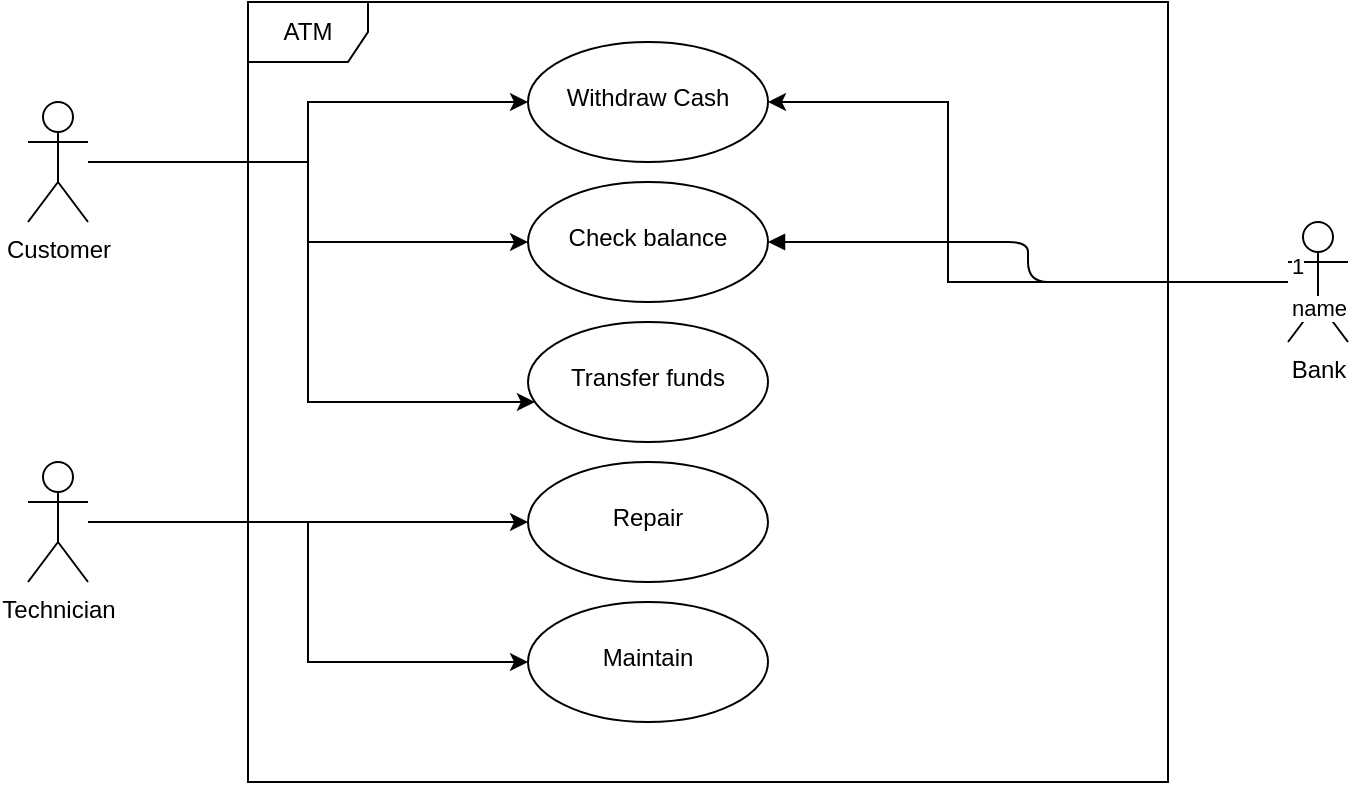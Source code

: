 <mxfile version="14.9.0" type="github">
  <diagram id="zFXh8JdTHzCjzX65N2CW" name="Page-1">
    <mxGraphModel dx="1038" dy="579" grid="1" gridSize="10" guides="1" tooltips="1" connect="1" arrows="1" fold="1" page="1" pageScale="1" pageWidth="850" pageHeight="1100" math="0" shadow="0">
      <root>
        <mxCell id="0" />
        <mxCell id="1" parent="0" />
        <mxCell id="mHdN_rhec2u1ud0ZtcWm-1" value="ATM" style="shape=umlFrame;whiteSpace=wrap;html=1;" vertex="1" parent="1">
          <mxGeometry x="210" y="110" width="460" height="390" as="geometry" />
        </mxCell>
        <mxCell id="mHdN_rhec2u1ud0ZtcWm-10" value="" style="edgeStyle=orthogonalEdgeStyle;rounded=0;orthogonalLoop=1;jettySize=auto;html=1;" edge="1" parent="1" source="mHdN_rhec2u1ud0ZtcWm-2" target="mHdN_rhec2u1ud0ZtcWm-9">
          <mxGeometry relative="1" as="geometry" />
        </mxCell>
        <mxCell id="mHdN_rhec2u1ud0ZtcWm-12" value="" style="edgeStyle=orthogonalEdgeStyle;rounded=0;orthogonalLoop=1;jettySize=auto;html=1;" edge="1" parent="1" source="mHdN_rhec2u1ud0ZtcWm-2" target="mHdN_rhec2u1ud0ZtcWm-11">
          <mxGeometry relative="1" as="geometry" />
        </mxCell>
        <mxCell id="mHdN_rhec2u1ud0ZtcWm-14" value="" style="edgeStyle=orthogonalEdgeStyle;rounded=0;orthogonalLoop=1;jettySize=auto;html=1;" edge="1" parent="1" source="mHdN_rhec2u1ud0ZtcWm-2" target="mHdN_rhec2u1ud0ZtcWm-13">
          <mxGeometry relative="1" as="geometry">
            <Array as="points">
              <mxPoint x="240" y="190" />
              <mxPoint x="240" y="310" />
            </Array>
          </mxGeometry>
        </mxCell>
        <mxCell id="mHdN_rhec2u1ud0ZtcWm-2" value="Customer" style="shape=umlActor;verticalLabelPosition=bottom;verticalAlign=top;html=1;" vertex="1" parent="1">
          <mxGeometry x="100" y="160" width="30" height="60" as="geometry" />
        </mxCell>
        <mxCell id="mHdN_rhec2u1ud0ZtcWm-9" value="&lt;br&gt;Withdraw Cash" style="ellipse;whiteSpace=wrap;html=1;verticalAlign=top;" vertex="1" parent="1">
          <mxGeometry x="350" y="130" width="120" height="60" as="geometry" />
        </mxCell>
        <mxCell id="mHdN_rhec2u1ud0ZtcWm-11" value="&lt;br&gt;Check balance" style="ellipse;whiteSpace=wrap;html=1;verticalAlign=top;" vertex="1" parent="1">
          <mxGeometry x="350" y="200" width="120" height="60" as="geometry" />
        </mxCell>
        <mxCell id="mHdN_rhec2u1ud0ZtcWm-13" value="&lt;br&gt;Transfer funds" style="ellipse;whiteSpace=wrap;html=1;verticalAlign=top;" vertex="1" parent="1">
          <mxGeometry x="350" y="270" width="120" height="60" as="geometry" />
        </mxCell>
        <mxCell id="mHdN_rhec2u1ud0ZtcWm-18" value="" style="edgeStyle=orthogonalEdgeStyle;rounded=0;orthogonalLoop=1;jettySize=auto;html=1;" edge="1" parent="1" source="mHdN_rhec2u1ud0ZtcWm-15" target="mHdN_rhec2u1ud0ZtcWm-17">
          <mxGeometry relative="1" as="geometry" />
        </mxCell>
        <mxCell id="mHdN_rhec2u1ud0ZtcWm-20" value="" style="edgeStyle=orthogonalEdgeStyle;rounded=0;orthogonalLoop=1;jettySize=auto;html=1;" edge="1" parent="1" source="mHdN_rhec2u1ud0ZtcWm-15" target="mHdN_rhec2u1ud0ZtcWm-19">
          <mxGeometry relative="1" as="geometry">
            <Array as="points">
              <mxPoint x="240" y="370" />
              <mxPoint x="240" y="440" />
            </Array>
          </mxGeometry>
        </mxCell>
        <mxCell id="mHdN_rhec2u1ud0ZtcWm-15" value="Technician" style="shape=umlActor;verticalLabelPosition=bottom;verticalAlign=top;html=1;" vertex="1" parent="1">
          <mxGeometry x="100" y="340" width="30" height="60" as="geometry" />
        </mxCell>
        <mxCell id="mHdN_rhec2u1ud0ZtcWm-17" value="&lt;br&gt;Repair" style="ellipse;whiteSpace=wrap;html=1;verticalAlign=top;" vertex="1" parent="1">
          <mxGeometry x="350" y="340" width="120" height="60" as="geometry" />
        </mxCell>
        <mxCell id="mHdN_rhec2u1ud0ZtcWm-19" value="&lt;br&gt;Maintain" style="ellipse;whiteSpace=wrap;html=1;verticalAlign=top;" vertex="1" parent="1">
          <mxGeometry x="350" y="410" width="120" height="60" as="geometry" />
        </mxCell>
        <mxCell id="mHdN_rhec2u1ud0ZtcWm-22" value="" style="edgeStyle=orthogonalEdgeStyle;rounded=0;orthogonalLoop=1;jettySize=auto;html=1;entryX=1;entryY=0.5;entryDx=0;entryDy=0;" edge="1" parent="1" source="mHdN_rhec2u1ud0ZtcWm-21" target="mHdN_rhec2u1ud0ZtcWm-9">
          <mxGeometry relative="1" as="geometry">
            <Array as="points">
              <mxPoint x="560" y="250" />
              <mxPoint x="560" y="160" />
            </Array>
          </mxGeometry>
        </mxCell>
        <mxCell id="mHdN_rhec2u1ud0ZtcWm-21" value="Bank" style="shape=umlActor;verticalLabelPosition=bottom;verticalAlign=top;html=1;" vertex="1" parent="1">
          <mxGeometry x="730" y="220" width="30" height="60" as="geometry" />
        </mxCell>
        <mxCell id="mHdN_rhec2u1ud0ZtcWm-28" value="name" style="endArrow=block;endFill=1;html=1;edgeStyle=orthogonalEdgeStyle;align=left;verticalAlign=top;entryX=1;entryY=0.5;entryDx=0;entryDy=0;" edge="1" parent="1" source="mHdN_rhec2u1ud0ZtcWm-21" target="mHdN_rhec2u1ud0ZtcWm-11">
          <mxGeometry x="-1" relative="1" as="geometry">
            <mxPoint x="340" y="300" as="sourcePoint" />
            <mxPoint x="500" y="300" as="targetPoint" />
          </mxGeometry>
        </mxCell>
        <mxCell id="mHdN_rhec2u1ud0ZtcWm-29" value="1" style="edgeLabel;resizable=0;html=1;align=left;verticalAlign=bottom;" connectable="0" vertex="1" parent="mHdN_rhec2u1ud0ZtcWm-28">
          <mxGeometry x="-1" relative="1" as="geometry" />
        </mxCell>
      </root>
    </mxGraphModel>
  </diagram>
</mxfile>
